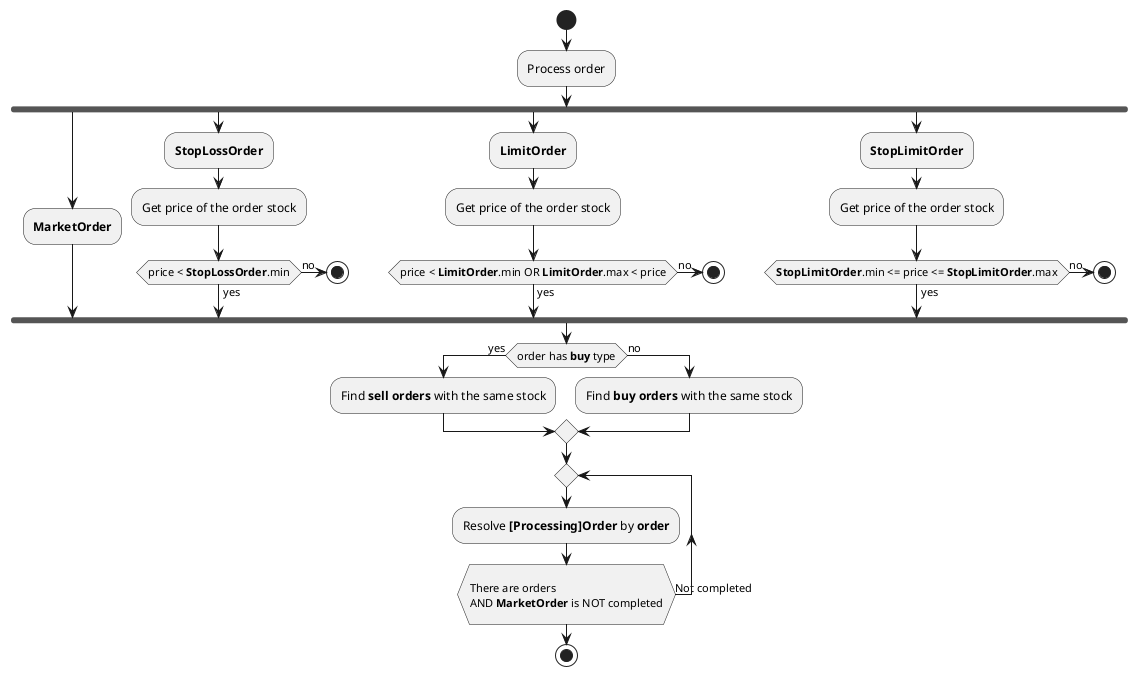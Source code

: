 @startuml
start

:Process order;

fork
    :**MarketOrder**;
fork again
    :**StopLossOrder**;
    :Get price of the order stock;
    if (price < **StopLossOrder**.min) then(yes)
    else (no)
        stop
    endif
fork again
    :**LimitOrder**;
    :Get price of the order stock;
    if (price < **LimitOrder**.min OR **LimitOrder**.max < price) then(yes)
    else (no)
        stop
    endif
fork again
    :**StopLimitOrder**;
    :Get price of the order stock;
    if (**StopLimitOrder**.min <= price <= **StopLimitOrder**.max) then(yes)
    else (no)
        stop
    endif
fork end

if (order has **buy** type) then (yes)
    :Find **sell orders** with the same stock;
else (no)
    :Find **buy orders** with the same stock;
endif

repeat
    :Resolve **[Processing]Order** by **order**;
repeat while (
    There are orders
    AND **MarketOrder** is NOT completed
) is (Not completed)

stop
@enduml

